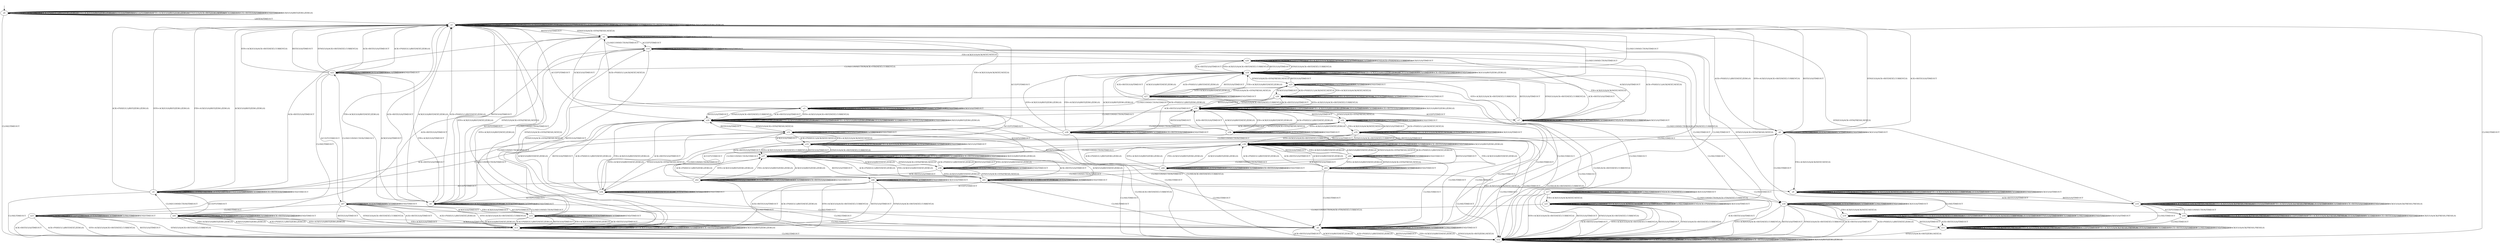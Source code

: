 digraph h7 {
s0 [label="s0"];
s1 [label="s1"];
s12 [label="s12"];
s2 [label="s2"];
s13 [label="s13"];
s3 [label="s3"];
s4 [label="s4"];
s5 [label="s5"];
s6 [label="s6"];
s14 [label="s14"];
s7 [label="s7"];
s15 [label="s15"];
s29 [label="s29"];
s45 [label="s45"];
s8 [label="s8"];
s17 [label="s17"];
s20 [label="s20"];
s24 [label="s24"];
s31 [label="s31"];
s9 [label="s9"];
s18 [label="s18"];
s21 [label="s21"];
s22 [label="s22"];
s25 [label="s25"];
s33 [label="s33"];
s34 [label="s34"];
s46 [label="s46"];
s10 [label="s10"];
s19 [label="s19"];
s23 [label="s23"];
s26 [label="s26"];
s27 [label="s27"];
s28 [label="s28"];
s37 [label="s37"];
s47 [label="s47"];
s11 [label="s11"];
s16 [label="s16"];
s30 [label="s30"];
s39 [label="s39"];
s32 [label="s32"];
s41 [label="s41"];
s42 [label="s42"];
s35 [label="s35"];
s36 [label="s36"];
s38 [label="s38"];
s40 [label="s40"];
s43 [label="s43"];
s44 [label="s44"];
s0 -> s0 [label="CLOSECONNECTION/TIMEOUT"];
s0 -> s0 [label="ACK+PSH(V,V,1)/RST(ZERO,ZERO,0)"];
s0 -> s0 [label="SYN+ACK(V,V,0)/RST(ZERO,ZERO,0)"];
s0 -> s0 [label="RST(V,V,0)/TIMEOUT"];
s0 -> s0 [label="ACCEPT/TIMEOUT"];
s0 -> s0 [label="FIN+ACK(V,V,0)/RST(ZERO,ZERO,0)"];
s0 -> s1 [label="LISTEN/TIMEOUT"];
s0 -> s0 [label="SYN(V,V,0)/ACK+RST(ZERO,NEXT,0)"];
s0 -> s0 [label="RCV/TIMEOUT"];
s0 -> s0 [label="ACK+RST(V,V,0)/TIMEOUT"];
s0 -> s12 [label="CLOSE/TIMEOUT"];
s0 -> s0 [label="SEND/TIMEOUT"];
s0 -> s0 [label="ACK(V,V,0)/RST(ZERO,ZERO,0)"];
s1 -> s1 [label="CLOSECONNECTION/TIMEOUT"];
s1 -> s1 [label="ACK+PSH(V,V,1)/RST(ZERO,ZERO,0)"];
s1 -> s1 [label="SYN+ACK(V,V,0)/RST(ZERO,ZERO,0)"];
s1 -> s1 [label="RST(V,V,0)/TIMEOUT"];
s1 -> s13 [label="ACCEPT/TIMEOUT"];
s1 -> s1 [label="FIN+ACK(V,V,0)/RST(ZERO,ZERO,0)"];
s1 -> s1 [label="LISTEN/TIMEOUT"];
s1 -> s2 [label="SYN(V,V,0)/ACK+SYN(FRESH,NEXT,0)"];
s1 -> s1 [label="RCV/TIMEOUT"];
s1 -> s1 [label="ACK+RST(V,V,0)/TIMEOUT"];
s1 -> s12 [label="CLOSE/TIMEOUT"];
s1 -> s1 [label="SEND/TIMEOUT"];
s1 -> s1 [label="ACK(V,V,0)/RST(ZERO,ZERO,0)"];
s12 -> s12 [label="CLOSECONNECTION/TIMEOUT"];
s12 -> s12 [label="ACK+PSH(V,V,1)/RST(ZERO,ZERO,0)"];
s12 -> s12 [label="SYN+ACK(V,V,0)/RST(ZERO,ZERO,0)"];
s12 -> s12 [label="RST(V,V,0)/TIMEOUT"];
s12 -> s12 [label="ACCEPT/TIMEOUT"];
s12 -> s12 [label="FIN+ACK(V,V,0)/RST(ZERO,ZERO,0)"];
s12 -> s12 [label="LISTEN/TIMEOUT"];
s12 -> s12 [label="SYN(V,V,0)/ACK+RST(ZERO,NEXT,0)"];
s12 -> s12 [label="RCV/TIMEOUT"];
s12 -> s12 [label="ACK+RST(V,V,0)/TIMEOUT"];
s12 -> s12 [label="CLOSE/TIMEOUT"];
s12 -> s12 [label="SEND/TIMEOUT"];
s12 -> s12 [label="ACK(V,V,0)/RST(ZERO,ZERO,0)"];
s2 -> s2 [label="CLOSECONNECTION/TIMEOUT"];
s2 -> s3 [label="ACK+PSH(V,V,1)/ACK(NEXT,NEXT,0)"];
s2 -> s4 [label="SYN+ACK(V,V,0)/RST(NEXT,ZERO,0)"];
s2 -> s1 [label="RST(V,V,0)/TIMEOUT"];
s2 -> s14 [label="ACCEPT/TIMEOUT"];
s2 -> s3 [label="FIN+ACK(V,V,0)/ACK(NEXT,NEXT,0)"];
s2 -> s2 [label="LISTEN/TIMEOUT"];
s2 -> s2 [label="SYN(V,V,0)/TIMEOUT"];
s2 -> s2 [label="RCV/TIMEOUT"];
s2 -> s5 [label="ACK+RST(V,V,0)/TIMEOUT"];
s2 -> s6 [label="CLOSE/TIMEOUT"];
s2 -> s2 [label="SEND/TIMEOUT"];
s2 -> s3 [label="ACK(V,V,0)/TIMEOUT"];
s13 -> s1 [label="CLOSECONNECTION/TIMEOUT"];
s13 -> s13 [label="ACK+PSH(V,V,1)/RST(ZERO,ZERO,0)"];
s13 -> s13 [label="SYN+ACK(V,V,0)/RST(ZERO,ZERO,0)"];
s13 -> s13 [label="RST(V,V,0)/TIMEOUT"];
s13 -> s13 [label="ACCEPT/TIMEOUT"];
s13 -> s13 [label="FIN+ACK(V,V,0)/RST(ZERO,ZERO,0)"];
s13 -> s13 [label="LISTEN/TIMEOUT"];
s13 -> s14 [label="SYN(V,V,0)/ACK+SYN(FRESH,NEXT,0)"];
s13 -> s13 [label="RCV/TIMEOUT"];
s13 -> s13 [label="ACK+RST(V,V,0)/TIMEOUT"];
s13 -> s12 [label="CLOSE/TIMEOUT"];
s13 -> s13 [label="SEND/TIMEOUT"];
s13 -> s13 [label="ACK(V,V,0)/RST(ZERO,ZERO,0)"];
s3 -> s3 [label="CLOSECONNECTION/TIMEOUT"];
s3 -> s3 [label="ACK+PSH(V,V,1)/ACK(NEXT,NEXT,0)"];
s3 -> s29 [label="SYN+ACK(V,V,0)/ACK+RST(NEXT,CURRENT,0)"];
s3 -> s29 [label="RST(V,V,0)/TIMEOUT"];
s3 -> s7 [label="ACCEPT/TIMEOUT"];
s3 -> s3 [label="FIN+ACK(V,V,0)/ACK(NEXT,NEXT,0)"];
s3 -> s3 [label="LISTEN/TIMEOUT"];
s3 -> s29 [label="SYN(V,V,0)/ACK+RST(NEXT,CURRENT,0)"];
s3 -> s3 [label="RCV/TIMEOUT"];
s3 -> s29 [label="ACK+RST(V,V,0)/TIMEOUT"];
s3 -> s12 [label="CLOSE/ACK+RST(NEXT,CURRENT,0)"];
s3 -> s3 [label="SEND/TIMEOUT"];
s3 -> s3 [label="ACK(V,V,0)/TIMEOUT"];
s4 -> s4 [label="CLOSECONNECTION/TIMEOUT"];
s4 -> s1 [label="ACK+PSH(V,V,1)/RST(NEXT,ZERO,0)"];
s4 -> s4 [label="SYN+ACK(V,V,0)/RST(NEXT,ZERO,0)"];
s4 -> s1 [label="RST(V,V,0)/TIMEOUT"];
s4 -> s15 [label="ACCEPT/TIMEOUT"];
s4 -> s1 [label="FIN+ACK(V,V,0)/RST(NEXT,ZERO,0)"];
s4 -> s4 [label="LISTEN/TIMEOUT"];
s4 -> s2 [label="SYN(V,V,0)/ACK+SYN(FRESH,NEXT,0)"];
s4 -> s4 [label="RCV/TIMEOUT"];
s4 -> s1 [label="ACK+RST(V,V,0)/TIMEOUT"];
s4 -> s6 [label="CLOSE/TIMEOUT"];
s4 -> s4 [label="SEND/TIMEOUT"];
s4 -> s1 [label="ACK(V,V,0)/RST(NEXT,ZERO,0)"];
s5 -> s5 [label="CLOSECONNECTION/TIMEOUT"];
s5 -> s1 [label="ACK+PSH(V,V,1)/RST(ZERO,ZERO,0)"];
s5 -> s1 [label="SYN+ACK(V,V,0)/RST(ZERO,ZERO,0)"];
s5 -> s5 [label="RST(V,V,0)/TIMEOUT"];
s5 -> s45 [label="ACCEPT/TIMEOUT"];
s5 -> s1 [label="FIN+ACK(V,V,0)/RST(ZERO,ZERO,0)"];
s5 -> s5 [label="LISTEN/TIMEOUT"];
s5 -> s5 [label="SYN(V,V,0)/TIMEOUT"];
s5 -> s5 [label="RCV/TIMEOUT"];
s5 -> s5 [label="ACK+RST(V,V,0)/TIMEOUT"];
s5 -> s12 [label="CLOSE/TIMEOUT"];
s5 -> s5 [label="SEND/TIMEOUT"];
s5 -> s1 [label="ACK(V,V,0)/RST(ZERO,ZERO,0)"];
s6 -> s6 [label="CLOSECONNECTION/TIMEOUT"];
s6 -> s12 [label="ACK+PSH(V,V,1)/RST(NEXT,ZERO,0)"];
s6 -> s6 [label="SYN+ACK(V,V,0)/RST(NEXT,ZERO,0)"];
s6 -> s12 [label="RST(V,V,0)/TIMEOUT"];
s6 -> s6 [label="ACCEPT/TIMEOUT"];
s6 -> s12 [label="FIN+ACK(V,V,0)/RST(NEXT,ZERO,0)"];
s6 -> s6 [label="LISTEN/TIMEOUT"];
s6 -> s12 [label="SYN(V,V,0)/ACK+RST(ZERO,NEXT,0)"];
s6 -> s6 [label="RCV/TIMEOUT"];
s6 -> s12 [label="ACK+RST(V,V,0)/TIMEOUT"];
s6 -> s6 [label="CLOSE/TIMEOUT"];
s6 -> s6 [label="SEND/TIMEOUT"];
s6 -> s12 [label="ACK(V,V,0)/RST(NEXT,ZERO,0)"];
s14 -> s2 [label="CLOSECONNECTION/TIMEOUT"];
s14 -> s7 [label="ACK+PSH(V,V,1)/ACK(NEXT,NEXT,0)"];
s14 -> s15 [label="SYN+ACK(V,V,0)/RST(NEXT,ZERO,0)"];
s14 -> s13 [label="RST(V,V,0)/TIMEOUT"];
s14 -> s14 [label="ACCEPT/TIMEOUT"];
s14 -> s20 [label="FIN+ACK(V,V,0)/ACK(NEXT,NEXT,0)"];
s14 -> s14 [label="LISTEN/TIMEOUT"];
s14 -> s14 [label="SYN(V,V,0)/TIMEOUT"];
s14 -> s14 [label="RCV/TIMEOUT"];
s14 -> s45 [label="ACK+RST(V,V,0)/TIMEOUT"];
s14 -> s6 [label="CLOSE/TIMEOUT"];
s14 -> s14 [label="SEND/TIMEOUT"];
s14 -> s7 [label="ACK(V,V,0)/TIMEOUT"];
s7 -> s8 [label="CLOSECONNECTION/ACK+FIN(NEXT,CURRENT,0)"];
s7 -> s7 [label="ACK+PSH(V,V,1)/ACK(NEXT,NEXT,0)"];
s7 -> s24 [label="SYN+ACK(V,V,0)/ACK+RST(NEXT,CURRENT,0)"];
s7 -> s24 [label="RST(V,V,0)/TIMEOUT"];
s7 -> s7 [label="ACCEPT/TIMEOUT"];
s7 -> s20 [label="FIN+ACK(V,V,0)/ACK(NEXT,NEXT,0)"];
s7 -> s7 [label="LISTEN/TIMEOUT"];
s7 -> s24 [label="SYN(V,V,0)/ACK+RST(NEXT,CURRENT,0)"];
s7 -> s7 [label="RCV/TIMEOUT"];
s7 -> s24 [label="ACK+RST(V,V,0)/TIMEOUT"];
s7 -> s17 [label="CLOSE/TIMEOUT"];
s7 -> s7 [label="SEND/ACK+PSH(NEXT,CURRENT,1)"];
s7 -> s7 [label="ACK(V,V,0)/TIMEOUT"];
s15 -> s4 [label="CLOSECONNECTION/TIMEOUT"];
s15 -> s13 [label="ACK+PSH(V,V,1)/RST(NEXT,ZERO,0)"];
s15 -> s15 [label="SYN+ACK(V,V,0)/RST(NEXT,ZERO,0)"];
s15 -> s13 [label="RST(V,V,0)/TIMEOUT"];
s15 -> s15 [label="ACCEPT/TIMEOUT"];
s15 -> s13 [label="FIN+ACK(V,V,0)/RST(NEXT,ZERO,0)"];
s15 -> s15 [label="LISTEN/TIMEOUT"];
s15 -> s14 [label="SYN(V,V,0)/ACK+SYN(FRESH,NEXT,0)"];
s15 -> s15 [label="RCV/TIMEOUT"];
s15 -> s13 [label="ACK+RST(V,V,0)/TIMEOUT"];
s15 -> s6 [label="CLOSE/TIMEOUT"];
s15 -> s15 [label="SEND/TIMEOUT"];
s15 -> s13 [label="ACK(V,V,0)/RST(NEXT,ZERO,0)"];
s29 -> s29 [label="CLOSECONNECTION/TIMEOUT"];
s29 -> s29 [label="ACK+PSH(V,V,1)/RST(ZERO,ZERO,0)"];
s29 -> s29 [label="SYN+ACK(V,V,0)/RST(ZERO,ZERO,0)"];
s29 -> s29 [label="RST(V,V,0)/TIMEOUT"];
s29 -> s1 [label="ACCEPT/TIMEOUT"];
s29 -> s29 [label="FIN+ACK(V,V,0)/RST(ZERO,ZERO,0)"];
s29 -> s29 [label="LISTEN/TIMEOUT"];
s29 -> s31 [label="SYN(V,V,0)/ACK+SYN(FRESH,NEXT,0)"];
s29 -> s29 [label="RCV/TIMEOUT"];
s29 -> s29 [label="ACK+RST(V,V,0)/TIMEOUT"];
s29 -> s12 [label="CLOSE/TIMEOUT"];
s29 -> s29 [label="SEND/TIMEOUT"];
s29 -> s29 [label="ACK(V,V,0)/RST(ZERO,ZERO,0)"];
s45 -> s5 [label="CLOSECONNECTION/TIMEOUT"];
s45 -> s13 [label="ACK+PSH(V,V,1)/RST(ZERO,ZERO,0)"];
s45 -> s13 [label="SYN+ACK(V,V,0)/RST(ZERO,ZERO,0)"];
s45 -> s45 [label="RST(V,V,0)/TIMEOUT"];
s45 -> s45 [label="ACCEPT/TIMEOUT"];
s45 -> s13 [label="FIN+ACK(V,V,0)/RST(ZERO,ZERO,0)"];
s45 -> s45 [label="LISTEN/TIMEOUT"];
s45 -> s45 [label="SYN(V,V,0)/TIMEOUT"];
s45 -> s45 [label="RCV/TIMEOUT"];
s45 -> s45 [label="ACK+RST(V,V,0)/TIMEOUT"];
s45 -> s12 [label="CLOSE/TIMEOUT"];
s45 -> s45 [label="SEND/TIMEOUT"];
s45 -> s13 [label="ACK(V,V,0)/RST(ZERO,ZERO,0)"];
s8 -> s8 [label="CLOSECONNECTION/TIMEOUT"];
s8 -> s1 [label="ACK+PSH(V,V,1)/RST(NEXT,ZERO,0)"];
s8 -> s1 [label="SYN+ACK(V,V,0)/ACK+RST(NEXT,CURRENT,0)"];
s8 -> s1 [label="RST(V,V,0)/TIMEOUT"];
s8 -> s46 [label="ACCEPT/TIMEOUT"];
s8 -> s9 [label="FIN+ACK(V,V,0)/ACK(NEXT,NEXT,0)"];
s8 -> s8 [label="LISTEN/TIMEOUT"];
s8 -> s1 [label="SYN(V,V,0)/ACK+RST(NEXT,CURRENT,0)"];
s8 -> s8 [label="RCV/TIMEOUT"];
s8 -> s1 [label="ACK+RST(V,V,0)/TIMEOUT"];
s8 -> s18 [label="CLOSE/TIMEOUT"];
s8 -> s8 [label="SEND/TIMEOUT"];
s8 -> s8 [label="ACK(V,V,0)/TIMEOUT"];
s17 -> s18 [label="CLOSECONNECTION/ACK+FIN(NEXT,CURRENT,0)"];
s17 -> s17 [label="ACK+PSH(V,V,1)/ACK(NEXT,NEXT,0)"];
s17 -> s12 [label="SYN+ACK(V,V,0)/ACK+RST(NEXT,CURRENT,0)"];
s17 -> s12 [label="RST(V,V,0)/TIMEOUT"];
s17 -> s17 [label="ACCEPT/TIMEOUT"];
s17 -> s21 [label="FIN+ACK(V,V,0)/ACK(NEXT,NEXT,0)"];
s17 -> s17 [label="LISTEN/TIMEOUT"];
s17 -> s12 [label="SYN(V,V,0)/ACK+RST(NEXT,CURRENT,0)"];
s17 -> s17 [label="RCV/TIMEOUT"];
s17 -> s12 [label="ACK+RST(V,V,0)/TIMEOUT"];
s17 -> s17 [label="CLOSE/TIMEOUT"];
s17 -> s17 [label="SEND/ACK+PSH(NEXT,CURRENT,1)"];
s17 -> s17 [label="ACK(V,V,0)/TIMEOUT"];
s20 -> s22 [label="CLOSECONNECTION/ACK+FIN(NEXT,CURRENT,0)"];
s20 -> s20 [label="ACK+PSH(V,V,1)/ACK(NEXT,NEXT,0)"];
s20 -> s24 [label="SYN+ACK(V,V,0)/ACK+RST(NEXT,CURRENT,0)"];
s20 -> s24 [label="RST(V,V,0)/TIMEOUT"];
s20 -> s20 [label="ACCEPT/TIMEOUT"];
s20 -> s20 [label="FIN+ACK(V,V,0)/ACK(NEXT,NEXT,0)"];
s20 -> s20 [label="LISTEN/TIMEOUT"];
s20 -> s24 [label="SYN(V,V,0)/ACK+RST(NEXT,CURRENT,0)"];
s20 -> s20 [label="RCV/TIMEOUT"];
s20 -> s24 [label="ACK+RST(V,V,0)/TIMEOUT"];
s20 -> s21 [label="CLOSE/TIMEOUT"];
s20 -> s20 [label="SEND/ACK+PSH(NEXT,CURRENT,1)"];
s20 -> s20 [label="ACK(V,V,0)/TIMEOUT"];
s24 -> s1 [label="CLOSECONNECTION/TIMEOUT"];
s24 -> s24 [label="ACK+PSH(V,V,1)/RST(ZERO,ZERO,0)"];
s24 -> s24 [label="SYN+ACK(V,V,0)/RST(ZERO,ZERO,0)"];
s24 -> s24 [label="RST(V,V,0)/TIMEOUT"];
s24 -> s24 [label="ACCEPT/TIMEOUT"];
s24 -> s24 [label="FIN+ACK(V,V,0)/RST(ZERO,ZERO,0)"];
s24 -> s24 [label="LISTEN/TIMEOUT"];
s24 -> s25 [label="SYN(V,V,0)/ACK+SYN(FRESH,NEXT,0)"];
s24 -> s24 [label="RCV/TIMEOUT"];
s24 -> s24 [label="ACK+RST(V,V,0)/TIMEOUT"];
s24 -> s12 [label="CLOSE/TIMEOUT"];
s24 -> s24 [label="SEND/TIMEOUT"];
s24 -> s24 [label="ACK(V,V,0)/RST(ZERO,ZERO,0)"];
s31 -> s31 [label="CLOSECONNECTION/TIMEOUT"];
s31 -> s33 [label="ACK+PSH(V,V,1)/ACK(NEXT,NEXT,0)"];
s31 -> s34 [label="SYN+ACK(V,V,0)/RST(NEXT,ZERO,0)"];
s31 -> s29 [label="RST(V,V,0)/TIMEOUT"];
s31 -> s2 [label="ACCEPT/TIMEOUT"];
s31 -> s33 [label="FIN+ACK(V,V,0)/ACK(NEXT,NEXT,0)"];
s31 -> s31 [label="LISTEN/TIMEOUT"];
s31 -> s31 [label="SYN(V,V,0)/TIMEOUT"];
s31 -> s31 [label="RCV/TIMEOUT"];
s31 -> s5 [label="ACK+RST(V,V,0)/TIMEOUT"];
s31 -> s6 [label="CLOSE/TIMEOUT"];
s31 -> s31 [label="SEND/TIMEOUT"];
s31 -> s33 [label="ACK(V,V,0)/TIMEOUT"];
s9 -> s9 [label="CLOSECONNECTION/TIMEOUT"];
s9 -> s9 [label="ACK+PSH(V,V,1)/ACK(NEXT,CURRENT,0)"];
s9 -> s9 [label="SYN+ACK(V,V,0)/ACK(NEXT,CURRENT,0)"];
s9 -> s10 [label="RST(V,V,0)/TIMEOUT"];
s9 -> s9 [label="ACCEPT/TIMEOUT"];
s9 -> s9 [label="FIN+ACK(V,V,0)/ACK(NEXT,CURRENT,0)"];
s9 -> s9 [label="LISTEN/TIMEOUT"];
s9 -> s9 [label="SYN(V,V,0)/TIMEOUT"];
s9 -> s9 [label="RCV/TIMEOUT"];
s9 -> s10 [label="ACK+RST(V,V,0)/TIMEOUT"];
s9 -> s19 [label="CLOSE/TIMEOUT"];
s9 -> s9 [label="SEND/TIMEOUT"];
s9 -> s9 [label="ACK(V,V,0)/TIMEOUT"];
s18 -> s18 [label="CLOSECONNECTION/TIMEOUT"];
s18 -> s12 [label="ACK+PSH(V,V,1)/RST(NEXT,ZERO,0)"];
s18 -> s12 [label="SYN+ACK(V,V,0)/ACK+RST(NEXT,CURRENT,0)"];
s18 -> s12 [label="RST(V,V,0)/TIMEOUT"];
s18 -> s18 [label="ACCEPT/TIMEOUT"];
s18 -> s19 [label="FIN+ACK(V,V,0)/ACK(NEXT,NEXT,0)"];
s18 -> s18 [label="LISTEN/TIMEOUT"];
s18 -> s12 [label="SYN(V,V,0)/ACK+RST(NEXT,CURRENT,0)"];
s18 -> s18 [label="RCV/TIMEOUT"];
s18 -> s12 [label="ACK+RST(V,V,0)/TIMEOUT"];
s18 -> s18 [label="CLOSE/TIMEOUT"];
s18 -> s18 [label="SEND/TIMEOUT"];
s18 -> s18 [label="ACK(V,V,0)/TIMEOUT"];
s21 -> s23 [label="CLOSECONNECTION/ACK+FIN(NEXT,CURRENT,0)"];
s21 -> s21 [label="ACK+PSH(V,V,1)/ACK(NEXT,NEXT,0)"];
s21 -> s12 [label="SYN+ACK(V,V,0)/ACK+RST(NEXT,CURRENT,0)"];
s21 -> s12 [label="RST(V,V,0)/TIMEOUT"];
s21 -> s21 [label="ACCEPT/TIMEOUT"];
s21 -> s21 [label="FIN+ACK(V,V,0)/ACK(NEXT,NEXT,0)"];
s21 -> s21 [label="LISTEN/TIMEOUT"];
s21 -> s12 [label="SYN(V,V,0)/ACK+RST(NEXT,CURRENT,0)"];
s21 -> s21 [label="RCV/TIMEOUT"];
s21 -> s12 [label="ACK+RST(V,V,0)/TIMEOUT"];
s21 -> s21 [label="CLOSE/TIMEOUT"];
s21 -> s21 [label="SEND/ACK+PSH(NEXT,CURRENT,1)"];
s21 -> s21 [label="ACK(V,V,0)/TIMEOUT"];
s22 -> s22 [label="CLOSECONNECTION/TIMEOUT"];
s22 -> s1 [label="ACK+PSH(V,V,1)/RST(NEXT,ZERO,0)"];
s22 -> s1 [label="SYN+ACK(V,V,0)/ACK+RST(NEXT,CURRENT,0)"];
s22 -> s1 [label="RST(V,V,0)/TIMEOUT"];
s22 -> s47 [label="ACCEPT/TIMEOUT"];
s22 -> s4 [label="FIN+ACK(V,V,0)/TIMEOUT"];
s22 -> s22 [label="LISTEN/TIMEOUT"];
s22 -> s1 [label="SYN(V,V,0)/ACK+RST(NEXT,CURRENT,0)"];
s22 -> s22 [label="RCV/TIMEOUT"];
s22 -> s1 [label="ACK+RST(V,V,0)/TIMEOUT"];
s22 -> s23 [label="CLOSE/TIMEOUT"];
s22 -> s22 [label="SEND/TIMEOUT"];
s22 -> s4 [label="ACK(V,V,0)/TIMEOUT"];
s25 -> s2 [label="CLOSECONNECTION/TIMEOUT"];
s25 -> s26 [label="ACK+PSH(V,V,1)/ACK(NEXT,NEXT,0)"];
s25 -> s27 [label="SYN+ACK(V,V,0)/RST(NEXT,ZERO,0)"];
s25 -> s24 [label="RST(V,V,0)/TIMEOUT"];
s25 -> s25 [label="ACCEPT/TIMEOUT"];
s25 -> s26 [label="FIN+ACK(V,V,0)/ACK(NEXT,NEXT,0)"];
s25 -> s25 [label="LISTEN/TIMEOUT"];
s25 -> s25 [label="SYN(V,V,0)/TIMEOUT"];
s25 -> s25 [label="RCV/TIMEOUT"];
s25 -> s28 [label="ACK+RST(V,V,0)/TIMEOUT"];
s25 -> s6 [label="CLOSE/TIMEOUT"];
s25 -> s25 [label="SEND/TIMEOUT"];
s25 -> s26 [label="ACK(V,V,0)/TIMEOUT"];
s33 -> s33 [label="CLOSECONNECTION/TIMEOUT"];
s33 -> s33 [label="ACK+PSH(V,V,1)/ACK(NEXT,NEXT,0)"];
s33 -> s37 [label="SYN+ACK(V,V,0)/ACK+RST(NEXT,CURRENT,0)"];
s33 -> s37 [label="RST(V,V,0)/TIMEOUT"];
s33 -> s3 [label="ACCEPT/TIMEOUT"];
s33 -> s33 [label="FIN+ACK(V,V,0)/ACK(NEXT,NEXT,0)"];
s33 -> s33 [label="LISTEN/TIMEOUT"];
s33 -> s37 [label="SYN(V,V,0)/ACK+RST(NEXT,CURRENT,0)"];
s33 -> s33 [label="RCV/TIMEOUT"];
s33 -> s37 [label="ACK+RST(V,V,0)/TIMEOUT"];
s33 -> s12 [label="CLOSE/ACK+RST(NEXT,CURRENT,0)"];
s33 -> s33 [label="SEND/TIMEOUT"];
s33 -> s33 [label="ACK(V,V,0)/TIMEOUT"];
s34 -> s34 [label="CLOSECONNECTION/TIMEOUT"];
s34 -> s29 [label="ACK+PSH(V,V,1)/RST(NEXT,ZERO,0)"];
s34 -> s34 [label="SYN+ACK(V,V,0)/RST(NEXT,ZERO,0)"];
s34 -> s29 [label="RST(V,V,0)/TIMEOUT"];
s34 -> s4 [label="ACCEPT/TIMEOUT"];
s34 -> s29 [label="FIN+ACK(V,V,0)/RST(NEXT,ZERO,0)"];
s34 -> s34 [label="LISTEN/TIMEOUT"];
s34 -> s31 [label="SYN(V,V,0)/ACK+SYN(FRESH,NEXT,0)"];
s34 -> s34 [label="RCV/TIMEOUT"];
s34 -> s29 [label="ACK+RST(V,V,0)/TIMEOUT"];
s34 -> s6 [label="CLOSE/TIMEOUT"];
s34 -> s34 [label="SEND/TIMEOUT"];
s34 -> s29 [label="ACK(V,V,0)/RST(NEXT,ZERO,0)"];
s46 -> s8 [label="CLOSECONNECTION/TIMEOUT"];
s46 -> s13 [label="ACK+PSH(V,V,1)/RST(NEXT,ZERO,0)"];
s46 -> s13 [label="SYN+ACK(V,V,0)/ACK+RST(NEXT,CURRENT,0)"];
s46 -> s13 [label="RST(V,V,0)/TIMEOUT"];
s46 -> s46 [label="ACCEPT/TIMEOUT"];
s46 -> s9 [label="FIN+ACK(V,V,0)/ACK(NEXT,NEXT,0)"];
s46 -> s46 [label="LISTEN/TIMEOUT"];
s46 -> s13 [label="SYN(V,V,0)/ACK+RST(NEXT,CURRENT,0)"];
s46 -> s46 [label="RCV/TIMEOUT"];
s46 -> s13 [label="ACK+RST(V,V,0)/TIMEOUT"];
s46 -> s18 [label="CLOSE/TIMEOUT"];
s46 -> s46 [label="SEND/TIMEOUT"];
s46 -> s46 [label="ACK(V,V,0)/TIMEOUT"];
s10 -> s10 [label="CLOSECONNECTION/TIMEOUT"];
s10 -> s10 [label="ACK+PSH(V,V,1)/ACK(FRESH,FRESH,0)"];
s10 -> s10 [label="SYN+ACK(V,V,0)/ACK(FRESH,FRESH,0)"];
s10 -> s10 [label="RST(V,V,0)/TIMEOUT"];
s10 -> s16 [label="ACCEPT/TIMEOUT"];
s10 -> s10 [label="FIN+ACK(V,V,0)/ACK(FRESH,FRESH,0)"];
s10 -> s10 [label="LISTEN/TIMEOUT"];
s10 -> s2 [label="SYN(V,V,0)/ACK+SYN(FRESH,NEXT,0)"];
s10 -> s10 [label="RCV/TIMEOUT"];
s10 -> s10 [label="ACK+RST(V,V,0)/TIMEOUT"];
s10 -> s11 [label="CLOSE/TIMEOUT"];
s10 -> s10 [label="SEND/TIMEOUT"];
s10 -> s10 [label="ACK(V,V,0)/ACK(FRESH,FRESH,0)"];
s19 -> s19 [label="CLOSECONNECTION/TIMEOUT"];
s19 -> s19 [label="ACK+PSH(V,V,1)/ACK(NEXT,CURRENT,0)"];
s19 -> s19 [label="SYN+ACK(V,V,0)/ACK(NEXT,CURRENT,0)"];
s19 -> s11 [label="RST(V,V,0)/TIMEOUT"];
s19 -> s19 [label="ACCEPT/TIMEOUT"];
s19 -> s19 [label="FIN+ACK(V,V,0)/ACK(NEXT,CURRENT,0)"];
s19 -> s19 [label="LISTEN/TIMEOUT"];
s19 -> s19 [label="SYN(V,V,0)/TIMEOUT"];
s19 -> s19 [label="RCV/TIMEOUT"];
s19 -> s11 [label="ACK+RST(V,V,0)/TIMEOUT"];
s19 -> s19 [label="CLOSE/TIMEOUT"];
s19 -> s19 [label="SEND/TIMEOUT"];
s19 -> s19 [label="ACK(V,V,0)/TIMEOUT"];
s23 -> s23 [label="CLOSECONNECTION/TIMEOUT"];
s23 -> s12 [label="ACK+PSH(V,V,1)/RST(NEXT,ZERO,0)"];
s23 -> s12 [label="SYN+ACK(V,V,0)/ACK+RST(NEXT,CURRENT,0)"];
s23 -> s12 [label="RST(V,V,0)/TIMEOUT"];
s23 -> s23 [label="ACCEPT/TIMEOUT"];
s23 -> s6 [label="FIN+ACK(V,V,0)/TIMEOUT"];
s23 -> s23 [label="LISTEN/TIMEOUT"];
s23 -> s12 [label="SYN(V,V,0)/ACK+RST(NEXT,CURRENT,0)"];
s23 -> s23 [label="RCV/TIMEOUT"];
s23 -> s12 [label="ACK+RST(V,V,0)/TIMEOUT"];
s23 -> s23 [label="CLOSE/TIMEOUT"];
s23 -> s23 [label="SEND/TIMEOUT"];
s23 -> s6 [label="ACK(V,V,0)/TIMEOUT"];
s26 -> s3 [label="CLOSECONNECTION/TIMEOUT"];
s26 -> s26 [label="ACK+PSH(V,V,1)/ACK(NEXT,NEXT,0)"];
s26 -> s30 [label="SYN+ACK(V,V,0)/ACK+RST(NEXT,CURRENT,0)"];
s26 -> s30 [label="RST(V,V,0)/TIMEOUT"];
s26 -> s26 [label="ACCEPT/TIMEOUT"];
s26 -> s26 [label="FIN+ACK(V,V,0)/ACK(NEXT,NEXT,0)"];
s26 -> s26 [label="LISTEN/TIMEOUT"];
s26 -> s30 [label="SYN(V,V,0)/ACK+RST(NEXT,CURRENT,0)"];
s26 -> s26 [label="RCV/TIMEOUT"];
s26 -> s30 [label="ACK+RST(V,V,0)/TIMEOUT"];
s26 -> s12 [label="CLOSE/ACK+RST(NEXT,CURRENT,0)"];
s26 -> s26 [label="SEND/TIMEOUT"];
s26 -> s26 [label="ACK(V,V,0)/TIMEOUT"];
s27 -> s4 [label="CLOSECONNECTION/TIMEOUT"];
s27 -> s24 [label="ACK+PSH(V,V,1)/RST(NEXT,ZERO,0)"];
s27 -> s27 [label="SYN+ACK(V,V,0)/RST(NEXT,ZERO,0)"];
s27 -> s24 [label="RST(V,V,0)/TIMEOUT"];
s27 -> s27 [label="ACCEPT/TIMEOUT"];
s27 -> s24 [label="FIN+ACK(V,V,0)/RST(NEXT,ZERO,0)"];
s27 -> s27 [label="LISTEN/TIMEOUT"];
s27 -> s25 [label="SYN(V,V,0)/ACK+SYN(FRESH,NEXT,0)"];
s27 -> s27 [label="RCV/TIMEOUT"];
s27 -> s24 [label="ACK+RST(V,V,0)/TIMEOUT"];
s27 -> s6 [label="CLOSE/TIMEOUT"];
s27 -> s27 [label="SEND/TIMEOUT"];
s27 -> s24 [label="ACK(V,V,0)/RST(NEXT,ZERO,0)"];
s28 -> s5 [label="CLOSECONNECTION/TIMEOUT"];
s28 -> s24 [label="ACK+PSH(V,V,1)/RST(ZERO,ZERO,0)"];
s28 -> s24 [label="SYN+ACK(V,V,0)/RST(ZERO,ZERO,0)"];
s28 -> s28 [label="RST(V,V,0)/TIMEOUT"];
s28 -> s28 [label="ACCEPT/TIMEOUT"];
s28 -> s24 [label="FIN+ACK(V,V,0)/RST(ZERO,ZERO,0)"];
s28 -> s28 [label="LISTEN/TIMEOUT"];
s28 -> s28 [label="SYN(V,V,0)/TIMEOUT"];
s28 -> s28 [label="RCV/TIMEOUT"];
s28 -> s28 [label="ACK+RST(V,V,0)/TIMEOUT"];
s28 -> s12 [label="CLOSE/TIMEOUT"];
s28 -> s28 [label="SEND/TIMEOUT"];
s28 -> s24 [label="ACK(V,V,0)/RST(ZERO,ZERO,0)"];
s37 -> s37 [label="CLOSECONNECTION/TIMEOUT"];
s37 -> s37 [label="ACK+PSH(V,V,1)/RST(ZERO,ZERO,0)"];
s37 -> s37 [label="SYN+ACK(V,V,0)/RST(ZERO,ZERO,0)"];
s37 -> s37 [label="RST(V,V,0)/TIMEOUT"];
s37 -> s29 [label="ACCEPT/TIMEOUT"];
s37 -> s37 [label="FIN+ACK(V,V,0)/RST(ZERO,ZERO,0)"];
s37 -> s37 [label="LISTEN/TIMEOUT"];
s37 -> s39 [label="SYN(V,V,0)/ACK+SYN(FRESH,NEXT,0)"];
s37 -> s37 [label="RCV/TIMEOUT"];
s37 -> s37 [label="ACK+RST(V,V,0)/TIMEOUT"];
s37 -> s12 [label="CLOSE/TIMEOUT"];
s37 -> s37 [label="SEND/TIMEOUT"];
s37 -> s37 [label="ACK(V,V,0)/RST(ZERO,ZERO,0)"];
s47 -> s22 [label="CLOSECONNECTION/TIMEOUT"];
s47 -> s13 [label="ACK+PSH(V,V,1)/RST(NEXT,ZERO,0)"];
s47 -> s13 [label="SYN+ACK(V,V,0)/ACK+RST(NEXT,CURRENT,0)"];
s47 -> s13 [label="RST(V,V,0)/TIMEOUT"];
s47 -> s47 [label="ACCEPT/TIMEOUT"];
s47 -> s15 [label="FIN+ACK(V,V,0)/TIMEOUT"];
s47 -> s47 [label="LISTEN/TIMEOUT"];
s47 -> s13 [label="SYN(V,V,0)/ACK+RST(NEXT,CURRENT,0)"];
s47 -> s47 [label="RCV/TIMEOUT"];
s47 -> s13 [label="ACK+RST(V,V,0)/TIMEOUT"];
s47 -> s23 [label="CLOSE/TIMEOUT"];
s47 -> s47 [label="SEND/TIMEOUT"];
s47 -> s15 [label="ACK(V,V,0)/TIMEOUT"];
s11 -> s11 [label="CLOSECONNECTION/TIMEOUT"];
s11 -> s11 [label="ACK+PSH(V,V,1)/ACK(FRESH,FRESH,0)"];
s11 -> s11 [label="SYN+ACK(V,V,0)/ACK(FRESH,FRESH,0)"];
s11 -> s11 [label="RST(V,V,0)/TIMEOUT"];
s11 -> s11 [label="ACCEPT/TIMEOUT"];
s11 -> s11 [label="FIN+ACK(V,V,0)/ACK(FRESH,FRESH,0)"];
s11 -> s11 [label="LISTEN/TIMEOUT"];
s11 -> s12 [label="SYN(V,V,0)/ACK+RST(ZERO,NEXT,0)"];
s11 -> s11 [label="RCV/TIMEOUT"];
s11 -> s11 [label="ACK+RST(V,V,0)/TIMEOUT"];
s11 -> s11 [label="CLOSE/TIMEOUT"];
s11 -> s11 [label="SEND/TIMEOUT"];
s11 -> s11 [label="ACK(V,V,0)/ACK(FRESH,FRESH,0)"];
s16 -> s10 [label="CLOSECONNECTION/TIMEOUT"];
s16 -> s16 [label="ACK+PSH(V,V,1)/ACK(FRESH,FRESH,0)"];
s16 -> s16 [label="SYN+ACK(V,V,0)/ACK(FRESH,FRESH,0)"];
s16 -> s16 [label="RST(V,V,0)/TIMEOUT"];
s16 -> s16 [label="ACCEPT/TIMEOUT"];
s16 -> s16 [label="FIN+ACK(V,V,0)/ACK(FRESH,FRESH,0)"];
s16 -> s16 [label="LISTEN/TIMEOUT"];
s16 -> s14 [label="SYN(V,V,0)/ACK+SYN(FRESH,NEXT,0)"];
s16 -> s16 [label="RCV/TIMEOUT"];
s16 -> s16 [label="ACK+RST(V,V,0)/TIMEOUT"];
s16 -> s11 [label="CLOSE/TIMEOUT"];
s16 -> s16 [label="SEND/TIMEOUT"];
s16 -> s16 [label="ACK(V,V,0)/ACK(FRESH,FRESH,0)"];
s30 -> s29 [label="CLOSECONNECTION/TIMEOUT"];
s30 -> s30 [label="ACK+PSH(V,V,1)/RST(ZERO,ZERO,0)"];
s30 -> s30 [label="SYN+ACK(V,V,0)/RST(ZERO,ZERO,0)"];
s30 -> s30 [label="RST(V,V,0)/TIMEOUT"];
s30 -> s30 [label="ACCEPT/TIMEOUT"];
s30 -> s30 [label="FIN+ACK(V,V,0)/RST(ZERO,ZERO,0)"];
s30 -> s30 [label="LISTEN/TIMEOUT"];
s30 -> s32 [label="SYN(V,V,0)/ACK+SYN(FRESH,NEXT,0)"];
s30 -> s30 [label="RCV/TIMEOUT"];
s30 -> s30 [label="ACK+RST(V,V,0)/TIMEOUT"];
s30 -> s12 [label="CLOSE/TIMEOUT"];
s30 -> s30 [label="SEND/TIMEOUT"];
s30 -> s30 [label="ACK(V,V,0)/RST(ZERO,ZERO,0)"];
s39 -> s39 [label="CLOSECONNECTION/TIMEOUT"];
s39 -> s37 [label="ACK+PSH(V,V,1)/RST(NEXT,ZERO,0)"];
s39 -> s41 [label="SYN+ACK(V,V,0)/RST(NEXT,ZERO,0)"];
s39 -> s37 [label="RST(V,V,0)/TIMEOUT"];
s39 -> s31 [label="ACCEPT/TIMEOUT"];
s39 -> s37 [label="FIN+ACK(V,V,0)/RST(NEXT,ZERO,0)"];
s39 -> s39 [label="LISTEN/TIMEOUT"];
s39 -> s39 [label="SYN(V,V,0)/TIMEOUT"];
s39 -> s39 [label="RCV/TIMEOUT"];
s39 -> s42 [label="ACK+RST(V,V,0)/TIMEOUT"];
s39 -> s6 [label="CLOSE/TIMEOUT"];
s39 -> s39 [label="SEND/TIMEOUT"];
s39 -> s37 [label="ACK(V,V,0)/RST(NEXT,ZERO,0)"];
s32 -> s31 [label="CLOSECONNECTION/TIMEOUT"];
s32 -> s35 [label="ACK+PSH(V,V,1)/ACK(NEXT,NEXT,0)"];
s32 -> s36 [label="SYN+ACK(V,V,0)/RST(NEXT,ZERO,0)"];
s32 -> s30 [label="RST(V,V,0)/TIMEOUT"];
s32 -> s32 [label="ACCEPT/TIMEOUT"];
s32 -> s35 [label="FIN+ACK(V,V,0)/ACK(NEXT,NEXT,0)"];
s32 -> s32 [label="LISTEN/TIMEOUT"];
s32 -> s32 [label="SYN(V,V,0)/TIMEOUT"];
s32 -> s32 [label="RCV/TIMEOUT"];
s32 -> s28 [label="ACK+RST(V,V,0)/TIMEOUT"];
s32 -> s6 [label="CLOSE/TIMEOUT"];
s32 -> s32 [label="SEND/TIMEOUT"];
s32 -> s35 [label="ACK(V,V,0)/TIMEOUT"];
s41 -> s41 [label="CLOSECONNECTION/TIMEOUT"];
s41 -> s37 [label="ACK+PSH(V,V,1)/RST(NEXT,ZERO,0)"];
s41 -> s41 [label="SYN+ACK(V,V,0)/RST(NEXT,ZERO,0)"];
s41 -> s37 [label="RST(V,V,0)/TIMEOUT"];
s41 -> s34 [label="ACCEPT/TIMEOUT"];
s41 -> s37 [label="FIN+ACK(V,V,0)/RST(NEXT,ZERO,0)"];
s41 -> s41 [label="LISTEN/TIMEOUT"];
s41 -> s39 [label="SYN(V,V,0)/ACK+SYN(FRESH,NEXT,0)"];
s41 -> s41 [label="RCV/TIMEOUT"];
s41 -> s37 [label="ACK+RST(V,V,0)/TIMEOUT"];
s41 -> s6 [label="CLOSE/TIMEOUT"];
s41 -> s41 [label="SEND/TIMEOUT"];
s41 -> s37 [label="ACK(V,V,0)/RST(NEXT,ZERO,0)"];
s42 -> s42 [label="CLOSECONNECTION/TIMEOUT"];
s42 -> s37 [label="ACK+PSH(V,V,1)/RST(ZERO,ZERO,0)"];
s42 -> s37 [label="SYN+ACK(V,V,0)/RST(ZERO,ZERO,0)"];
s42 -> s42 [label="RST(V,V,0)/TIMEOUT"];
s42 -> s5 [label="ACCEPT/TIMEOUT"];
s42 -> s37 [label="FIN+ACK(V,V,0)/RST(ZERO,ZERO,0)"];
s42 -> s42 [label="LISTEN/TIMEOUT"];
s42 -> s42 [label="SYN(V,V,0)/TIMEOUT"];
s42 -> s42 [label="RCV/TIMEOUT"];
s42 -> s42 [label="ACK+RST(V,V,0)/TIMEOUT"];
s42 -> s12 [label="CLOSE/TIMEOUT"];
s42 -> s42 [label="SEND/TIMEOUT"];
s42 -> s37 [label="ACK(V,V,0)/RST(ZERO,ZERO,0)"];
s35 -> s33 [label="CLOSECONNECTION/TIMEOUT"];
s35 -> s35 [label="ACK+PSH(V,V,1)/ACK(NEXT,NEXT,0)"];
s35 -> s38 [label="SYN+ACK(V,V,0)/ACK+RST(NEXT,CURRENT,0)"];
s35 -> s38 [label="RST(V,V,0)/TIMEOUT"];
s35 -> s35 [label="ACCEPT/TIMEOUT"];
s35 -> s35 [label="FIN+ACK(V,V,0)/ACK(NEXT,NEXT,0)"];
s35 -> s35 [label="LISTEN/TIMEOUT"];
s35 -> s38 [label="SYN(V,V,0)/ACK+RST(NEXT,CURRENT,0)"];
s35 -> s35 [label="RCV/TIMEOUT"];
s35 -> s38 [label="ACK+RST(V,V,0)/TIMEOUT"];
s35 -> s12 [label="CLOSE/ACK+RST(NEXT,CURRENT,0)"];
s35 -> s35 [label="SEND/TIMEOUT"];
s35 -> s35 [label="ACK(V,V,0)/TIMEOUT"];
s36 -> s34 [label="CLOSECONNECTION/TIMEOUT"];
s36 -> s30 [label="ACK+PSH(V,V,1)/RST(NEXT,ZERO,0)"];
s36 -> s36 [label="SYN+ACK(V,V,0)/RST(NEXT,ZERO,0)"];
s36 -> s30 [label="RST(V,V,0)/TIMEOUT"];
s36 -> s36 [label="ACCEPT/TIMEOUT"];
s36 -> s30 [label="FIN+ACK(V,V,0)/RST(NEXT,ZERO,0)"];
s36 -> s36 [label="LISTEN/TIMEOUT"];
s36 -> s32 [label="SYN(V,V,0)/ACK+SYN(FRESH,NEXT,0)"];
s36 -> s36 [label="RCV/TIMEOUT"];
s36 -> s30 [label="ACK+RST(V,V,0)/TIMEOUT"];
s36 -> s6 [label="CLOSE/TIMEOUT"];
s36 -> s36 [label="SEND/TIMEOUT"];
s36 -> s30 [label="ACK(V,V,0)/RST(NEXT,ZERO,0)"];
s38 -> s37 [label="CLOSECONNECTION/TIMEOUT"];
s38 -> s38 [label="ACK+PSH(V,V,1)/RST(ZERO,ZERO,0)"];
s38 -> s38 [label="SYN+ACK(V,V,0)/RST(ZERO,ZERO,0)"];
s38 -> s38 [label="RST(V,V,0)/TIMEOUT"];
s38 -> s38 [label="ACCEPT/TIMEOUT"];
s38 -> s38 [label="FIN+ACK(V,V,0)/RST(ZERO,ZERO,0)"];
s38 -> s38 [label="LISTEN/TIMEOUT"];
s38 -> s40 [label="SYN(V,V,0)/ACK+SYN(FRESH,NEXT,0)"];
s38 -> s38 [label="RCV/TIMEOUT"];
s38 -> s38 [label="ACK+RST(V,V,0)/TIMEOUT"];
s38 -> s12 [label="CLOSE/TIMEOUT"];
s38 -> s38 [label="SEND/TIMEOUT"];
s38 -> s38 [label="ACK(V,V,0)/RST(ZERO,ZERO,0)"];
s40 -> s39 [label="CLOSECONNECTION/TIMEOUT"];
s40 -> s38 [label="ACK+PSH(V,V,1)/RST(NEXT,ZERO,0)"];
s40 -> s43 [label="SYN+ACK(V,V,0)/RST(NEXT,ZERO,0)"];
s40 -> s38 [label="RST(V,V,0)/TIMEOUT"];
s40 -> s40 [label="ACCEPT/TIMEOUT"];
s40 -> s38 [label="FIN+ACK(V,V,0)/RST(NEXT,ZERO,0)"];
s40 -> s40 [label="LISTEN/TIMEOUT"];
s40 -> s40 [label="SYN(V,V,0)/TIMEOUT"];
s40 -> s40 [label="RCV/TIMEOUT"];
s40 -> s44 [label="ACK+RST(V,V,0)/TIMEOUT"];
s40 -> s6 [label="CLOSE/TIMEOUT"];
s40 -> s40 [label="SEND/TIMEOUT"];
s40 -> s38 [label="ACK(V,V,0)/RST(NEXT,ZERO,0)"];
s43 -> s41 [label="CLOSECONNECTION/TIMEOUT"];
s43 -> s38 [label="ACK+PSH(V,V,1)/RST(NEXT,ZERO,0)"];
s43 -> s43 [label="SYN+ACK(V,V,0)/RST(NEXT,ZERO,0)"];
s43 -> s38 [label="RST(V,V,0)/TIMEOUT"];
s43 -> s43 [label="ACCEPT/TIMEOUT"];
s43 -> s38 [label="FIN+ACK(V,V,0)/RST(NEXT,ZERO,0)"];
s43 -> s43 [label="LISTEN/TIMEOUT"];
s43 -> s40 [label="SYN(V,V,0)/ACK+SYN(FRESH,NEXT,0)"];
s43 -> s43 [label="RCV/TIMEOUT"];
s43 -> s38 [label="ACK+RST(V,V,0)/TIMEOUT"];
s43 -> s6 [label="CLOSE/TIMEOUT"];
s43 -> s43 [label="SEND/TIMEOUT"];
s43 -> s38 [label="ACK(V,V,0)/RST(NEXT,ZERO,0)"];
s44 -> s42 [label="CLOSECONNECTION/TIMEOUT"];
s44 -> s38 [label="ACK+PSH(V,V,1)/RST(ZERO,ZERO,0)"];
s44 -> s38 [label="SYN+ACK(V,V,0)/RST(ZERO,ZERO,0)"];
s44 -> s44 [label="RST(V,V,0)/TIMEOUT"];
s44 -> s44 [label="ACCEPT/TIMEOUT"];
s44 -> s38 [label="FIN+ACK(V,V,0)/RST(ZERO,ZERO,0)"];
s44 -> s44 [label="LISTEN/TIMEOUT"];
s44 -> s44 [label="SYN(V,V,0)/TIMEOUT"];
s44 -> s44 [label="RCV/TIMEOUT"];
s44 -> s44 [label="ACK+RST(V,V,0)/TIMEOUT"];
s44 -> s12 [label="CLOSE/TIMEOUT"];
s44 -> s44 [label="SEND/TIMEOUT"];
s44 -> s38 [label="ACK(V,V,0)/RST(ZERO,ZERO,0)"];
__start0 [shape=none, label=""];
__start0 -> s0 [label=""];
}
